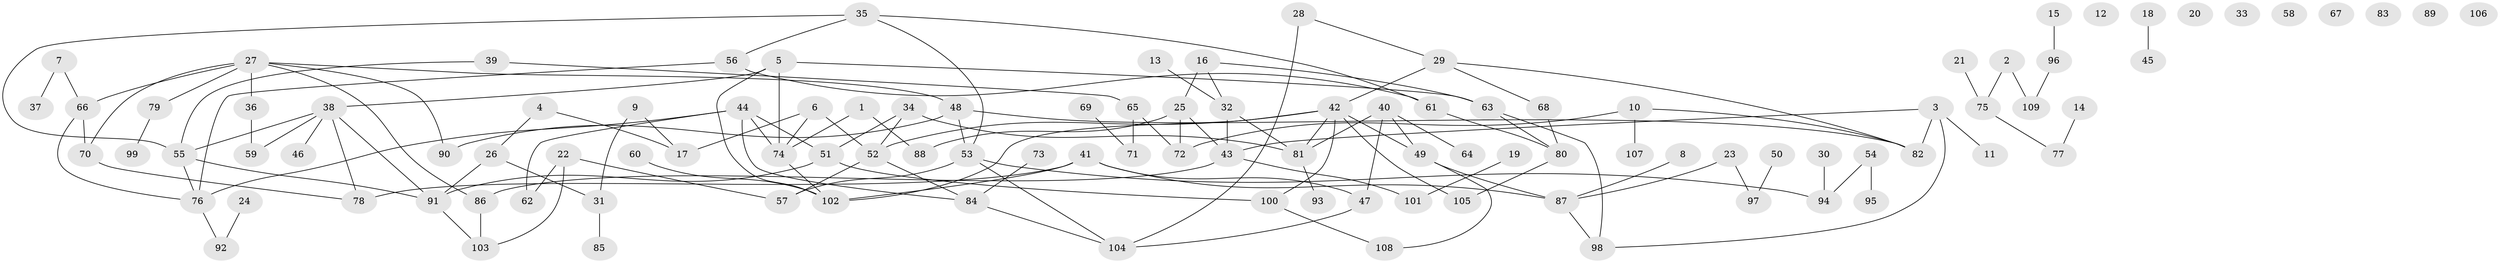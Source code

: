 // Generated by graph-tools (version 1.1) at 2025/49/03/09/25 03:49:12]
// undirected, 109 vertices, 141 edges
graph export_dot {
graph [start="1"]
  node [color=gray90,style=filled];
  1;
  2;
  3;
  4;
  5;
  6;
  7;
  8;
  9;
  10;
  11;
  12;
  13;
  14;
  15;
  16;
  17;
  18;
  19;
  20;
  21;
  22;
  23;
  24;
  25;
  26;
  27;
  28;
  29;
  30;
  31;
  32;
  33;
  34;
  35;
  36;
  37;
  38;
  39;
  40;
  41;
  42;
  43;
  44;
  45;
  46;
  47;
  48;
  49;
  50;
  51;
  52;
  53;
  54;
  55;
  56;
  57;
  58;
  59;
  60;
  61;
  62;
  63;
  64;
  65;
  66;
  67;
  68;
  69;
  70;
  71;
  72;
  73;
  74;
  75;
  76;
  77;
  78;
  79;
  80;
  81;
  82;
  83;
  84;
  85;
  86;
  87;
  88;
  89;
  90;
  91;
  92;
  93;
  94;
  95;
  96;
  97;
  98;
  99;
  100;
  101;
  102;
  103;
  104;
  105;
  106;
  107;
  108;
  109;
  1 -- 74;
  1 -- 88;
  2 -- 75;
  2 -- 109;
  3 -- 11;
  3 -- 43;
  3 -- 82;
  3 -- 98;
  4 -- 17;
  4 -- 26;
  5 -- 38;
  5 -- 63;
  5 -- 74;
  5 -- 102;
  6 -- 17;
  6 -- 52;
  6 -- 74;
  7 -- 37;
  7 -- 66;
  8 -- 87;
  9 -- 17;
  9 -- 31;
  10 -- 72;
  10 -- 82;
  10 -- 107;
  13 -- 32;
  14 -- 77;
  15 -- 96;
  16 -- 25;
  16 -- 32;
  16 -- 63;
  18 -- 45;
  19 -- 101;
  21 -- 75;
  22 -- 57;
  22 -- 62;
  22 -- 103;
  23 -- 87;
  23 -- 97;
  24 -- 92;
  25 -- 43;
  25 -- 72;
  25 -- 88;
  26 -- 31;
  26 -- 91;
  27 -- 36;
  27 -- 48;
  27 -- 66;
  27 -- 70;
  27 -- 79;
  27 -- 86;
  27 -- 90;
  28 -- 29;
  28 -- 104;
  29 -- 42;
  29 -- 68;
  29 -- 82;
  30 -- 94;
  31 -- 85;
  32 -- 43;
  32 -- 81;
  34 -- 51;
  34 -- 52;
  34 -- 81;
  35 -- 53;
  35 -- 55;
  35 -- 56;
  35 -- 61;
  36 -- 59;
  38 -- 46;
  38 -- 55;
  38 -- 59;
  38 -- 78;
  38 -- 91;
  39 -- 55;
  39 -- 65;
  40 -- 47;
  40 -- 49;
  40 -- 64;
  40 -- 81;
  41 -- 47;
  41 -- 78;
  41 -- 87;
  41 -- 102;
  42 -- 49;
  42 -- 52;
  42 -- 81;
  42 -- 100;
  42 -- 102;
  42 -- 105;
  43 -- 86;
  43 -- 101;
  44 -- 51;
  44 -- 62;
  44 -- 74;
  44 -- 76;
  44 -- 84;
  47 -- 104;
  48 -- 53;
  48 -- 82;
  48 -- 90;
  49 -- 87;
  49 -- 108;
  50 -- 97;
  51 -- 91;
  51 -- 100;
  52 -- 57;
  52 -- 84;
  53 -- 57;
  53 -- 94;
  53 -- 104;
  54 -- 94;
  54 -- 95;
  55 -- 76;
  55 -- 91;
  56 -- 61;
  56 -- 76;
  60 -- 102;
  61 -- 80;
  63 -- 80;
  63 -- 98;
  65 -- 71;
  65 -- 72;
  66 -- 70;
  66 -- 76;
  68 -- 80;
  69 -- 71;
  70 -- 78;
  73 -- 84;
  74 -- 102;
  75 -- 77;
  76 -- 92;
  79 -- 99;
  80 -- 105;
  81 -- 93;
  84 -- 104;
  86 -- 103;
  87 -- 98;
  91 -- 103;
  96 -- 109;
  100 -- 108;
}
